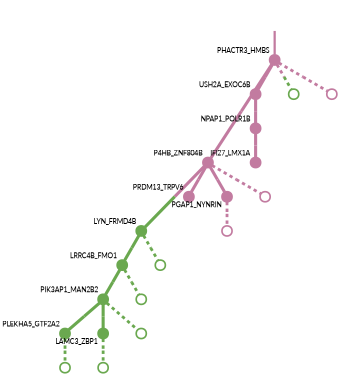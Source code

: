 strict digraph  {
graph[splines=false]; nodesep=0.7; rankdir=TB; ranksep=0.6; forcelabels=true; dpi=600; size=2.5;
0 [color="#c27ba0ff", fillcolor="#c27ba0ff", fixedsize=true, fontname=Lato, fontsize="12pt", height="0.25", label="", penwidth=3, shape=circle, style=filled, xlabel=PHACTR3_HMBS];
1 [color="#c27ba0ff", fillcolor="#c27ba0ff", fixedsize=true, fontname=Lato, fontsize="12pt", height="0.25", label="", penwidth=3, shape=circle, style=filled, xlabel=P4HB_ZNF804B];
4 [color="#c27ba0ff", fillcolor="#c27ba0ff", fixedsize=true, fontname=Lato, fontsize="12pt", height="0.25", label="", penwidth=3, shape=circle, style=filled, xlabel=USH2A_EXOC6B];
12 [color="#6aa84fff", fillcolor="#6aa84fff", fixedsize=true, fontname=Lato, fontsize="12pt", height="0.25", label="", penwidth=3, shape=circle, style=solid, xlabel=""];
18 [color="#c27ba0ff", fillcolor="#c27ba0ff", fixedsize=true, fontname=Lato, fontsize="12pt", height="0.25", label="", penwidth=3, shape=circle, style=solid, xlabel=""];
2 [color="#6aa84fff", fillcolor="#6aa84fff", fixedsize=true, fontname=Lato, fontsize="12pt", height="0.25", label="", penwidth=3, shape=circle, style=filled, xlabel=LYN_FRMD4B];
5 [color="#c27ba0ff", fillcolor="#c27ba0ff", fixedsize=true, fontname=Lato, fontsize="12pt", height="0.25", label="", penwidth=3, shape=circle, style=filled, xlabel=PRDM13_TRPV6];
6 [color="#c27ba0ff", fillcolor="#c27ba0ff", fixedsize=true, fontname=Lato, fontsize="12pt", height="0.25", label="", penwidth=3, shape=circle, style=filled, xlabel=PGAP1_NYNRIN];
19 [color="#c27ba0ff", fillcolor="#c27ba0ff", fixedsize=true, fontname=Lato, fontsize="12pt", height="0.25", label="", penwidth=3, shape=circle, style=solid, xlabel=""];
10 [color="#6aa84fff", fillcolor="#6aa84fff", fixedsize=true, fontname=Lato, fontsize="12pt", height="0.25", label="", penwidth=3, shape=circle, style=filled, xlabel=LRRC4B_FMO1];
13 [color="#6aa84fff", fillcolor="#6aa84fff", fixedsize=true, fontname=Lato, fontsize="12pt", height="0.25", label="", penwidth=3, shape=circle, style=solid, xlabel=""];
3 [color="#c27ba0ff", fillcolor="#c27ba0ff", fixedsize=true, fontname=Lato, fontsize="12pt", height="0.25", label="", penwidth=3, shape=circle, style=filled, xlabel=NPAP1_POLR1B];
11 [color="#c27ba0ff", fillcolor="#c27ba0ff", fixedsize=true, fontname=Lato, fontsize="12pt", height="0.25", label="", penwidth=3, shape=circle, style=filled, xlabel=IFI27_LMX1A];
20 [color="#c27ba0ff", fillcolor="#c27ba0ff", fixedsize=true, fontname=Lato, fontsize="12pt", height="0.25", label="", penwidth=3, shape=circle, style=solid, xlabel=""];
7 [color="#6aa84fff", fillcolor="#6aa84fff", fixedsize=true, fontname=Lato, fontsize="12pt", height="0.25", label="", penwidth=3, shape=circle, style=filled, xlabel=PLEKHA5_GTF2A2];
14 [color="#6aa84fff", fillcolor="#6aa84fff", fixedsize=true, fontname=Lato, fontsize="12pt", height="0.25", label="", penwidth=3, shape=circle, style=solid, xlabel=""];
8 [color="#6aa84fff", fillcolor="#6aa84fff", fixedsize=true, fontname=Lato, fontsize="12pt", height="0.25", label="", penwidth=3, shape=circle, style=filled, xlabel=LAMC3_ZBP1];
15 [color="#6aa84fff", fillcolor="#6aa84fff", fixedsize=true, fontname=Lato, fontsize="12pt", height="0.25", label="", penwidth=3, shape=circle, style=solid, xlabel=""];
9 [color="#6aa84fff", fillcolor="#6aa84fff", fixedsize=true, fontname=Lato, fontsize="12pt", height="0.25", label="", penwidth=3, shape=circle, style=filled, xlabel=PIK3AP1_MAN2B2];
16 [color="#6aa84fff", fillcolor="#6aa84fff", fixedsize=true, fontname=Lato, fontsize="12pt", height="0.25", label="", penwidth=3, shape=circle, style=solid, xlabel=""];
17 [color="#6aa84fff", fillcolor="#6aa84fff", fixedsize=true, fontname=Lato, fontsize="12pt", height="0.25", label="", penwidth=3, shape=circle, style=solid, xlabel=""];
normal [label="", penwidth=3, style=invis, xlabel=PHACTR3_HMBS];
0 -> 1  [arrowsize=0, color="#c27ba0ff;0.5:#c27ba0ff", minlen="3.0", penwidth="5.5", style=solid];
0 -> 4  [arrowsize=0, color="#c27ba0ff;0.5:#c27ba0ff", minlen="1.3684210777282715", penwidth="5.5", style=solid];
0 -> 12  [arrowsize=0, color="#c27ba0ff;0.5:#6aa84fff", minlen="1.1315789222717285", penwidth=5, style=dashed];
0 -> 18  [arrowsize=0, color="#c27ba0ff;0.5:#c27ba0ff", minlen="1.1315789222717285", penwidth=5, style=dashed];
1 -> 2  [arrowsize=0, color="#c27ba0ff;0.5:#6aa84fff", minlen="2.1578946113586426", penwidth="5.5", style=solid];
1 -> 5  [arrowsize=0, color="#c27ba0ff;0.5:#c27ba0ff", minlen="1.3157894611358643", penwidth="5.5", style=solid];
1 -> 6  [arrowsize=0, color="#c27ba0ff;0.5:#c27ba0ff", minlen="1.3157894611358643", penwidth="5.5", style=solid];
1 -> 19  [arrowsize=0, color="#c27ba0ff;0.5:#c27ba0ff", minlen="1.1315789222717285", penwidth=5, style=dashed];
4 -> 3  [arrowsize=0, color="#c27ba0ff;0.5:#c27ba0ff", minlen="1.5263158082962036", penwidth="5.5", style=solid];
2 -> 10  [arrowsize=0, color="#6aa84fff;0.5:#6aa84fff", minlen="1.263157844543457", penwidth="5.5", style=solid];
2 -> 13  [arrowsize=0, color="#6aa84fff;0.5:#6aa84fff", minlen="1.1315789222717285", penwidth=5, style=dashed];
6 -> 20  [arrowsize=0, color="#c27ba0ff;0.5:#c27ba0ff", minlen="1.1315789222717285", penwidth=5, style=dashed];
10 -> 9  [arrowsize=0, color="#6aa84fff;0.5:#6aa84fff", minlen="1.263157844543457", penwidth="5.5", style=solid];
10 -> 17  [arrowsize=0, color="#6aa84fff;0.5:#6aa84fff", minlen="1.1315789222717285", penwidth=5, style=dashed];
3 -> 11  [arrowsize=0, color="#c27ba0ff;0.5:#c27ba0ff", minlen="1.263157844543457", penwidth="5.5", style=solid];
7 -> 14  [arrowsize=0, color="#6aa84fff;0.5:#6aa84fff", minlen="1.1315789222717285", penwidth=5, style=dashed];
8 -> 15  [arrowsize=0, color="#6aa84fff;0.5:#6aa84fff", minlen="1.1315789222717285", penwidth=5, style=dashed];
9 -> 7  [arrowsize=0, color="#6aa84fff;0.5:#6aa84fff", minlen="1.3157894611358643", penwidth="5.5", style=solid];
9 -> 8  [arrowsize=0, color="#6aa84fff;0.5:#6aa84fff", minlen="1.3157894611358643", penwidth="5.5", style=solid];
9 -> 16  [arrowsize=0, color="#6aa84fff;0.5:#6aa84fff", minlen="1.1315789222717285", penwidth=5, style=dashed];
normal -> 0  [arrowsize=0, color="#c27ba0ff", label="", penwidth=4, style=solid];
}
